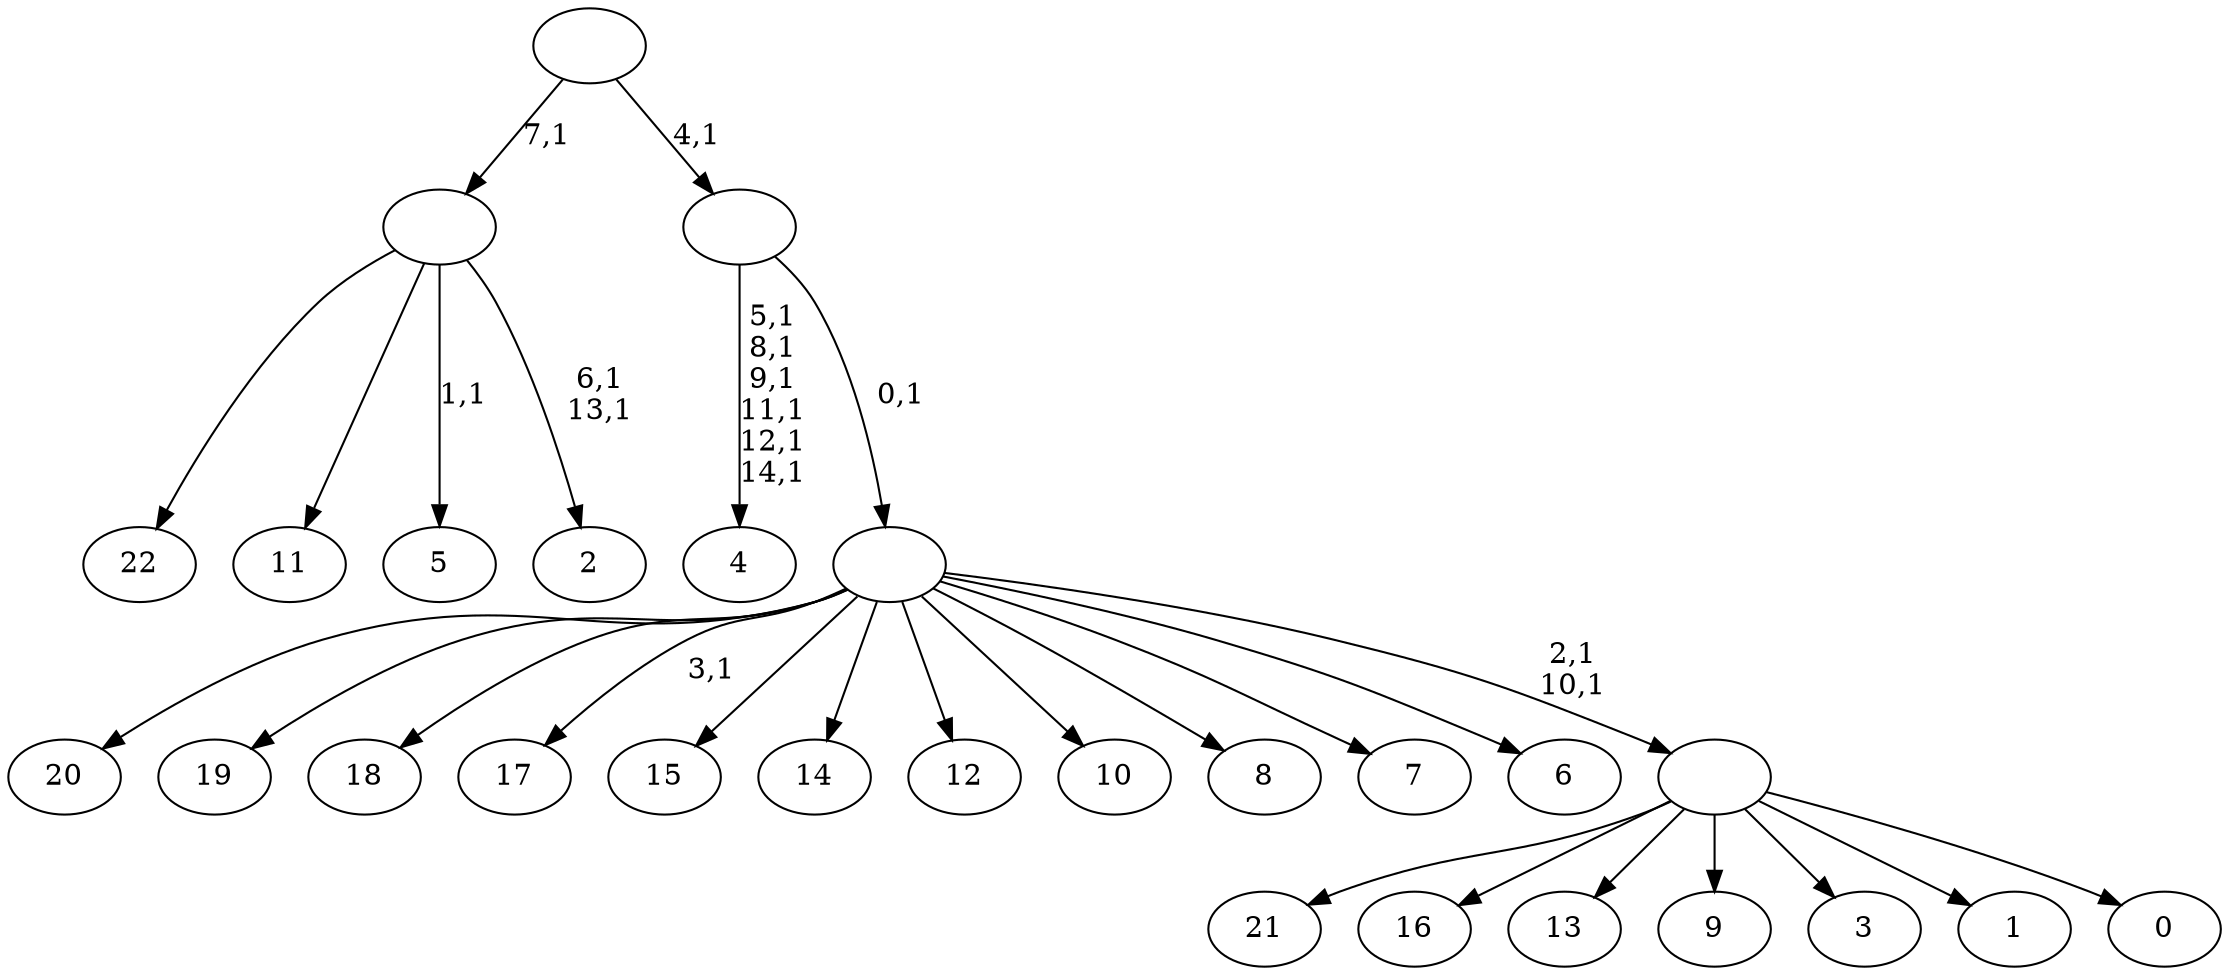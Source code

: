 digraph T {
	38 [label="22"]
	37 [label="21"]
	36 [label="20"]
	35 [label="19"]
	34 [label="18"]
	33 [label="17"]
	31 [label="16"]
	30 [label="15"]
	29 [label="14"]
	28 [label="13"]
	27 [label="12"]
	26 [label="11"]
	25 [label="10"]
	24 [label="9"]
	23 [label="8"]
	22 [label="7"]
	21 [label="6"]
	20 [label="5"]
	18 [label="4"]
	11 [label="3"]
	10 [label="2"]
	7 [label=""]
	6 [label="1"]
	5 [label="0"]
	4 [label=""]
	2 [label=""]
	1 [label=""]
	0 [label=""]
	7 -> 10 [label="6,1\n13,1"]
	7 -> 20 [label="1,1"]
	7 -> 38 [label=""]
	7 -> 26 [label=""]
	4 -> 37 [label=""]
	4 -> 31 [label=""]
	4 -> 28 [label=""]
	4 -> 24 [label=""]
	4 -> 11 [label=""]
	4 -> 6 [label=""]
	4 -> 5 [label=""]
	2 -> 4 [label="2,1\n10,1"]
	2 -> 33 [label="3,1"]
	2 -> 36 [label=""]
	2 -> 35 [label=""]
	2 -> 34 [label=""]
	2 -> 30 [label=""]
	2 -> 29 [label=""]
	2 -> 27 [label=""]
	2 -> 25 [label=""]
	2 -> 23 [label=""]
	2 -> 22 [label=""]
	2 -> 21 [label=""]
	1 -> 18 [label="5,1\n8,1\n9,1\n11,1\n12,1\n14,1"]
	1 -> 2 [label="0,1"]
	0 -> 7 [label="7,1"]
	0 -> 1 [label="4,1"]
}
